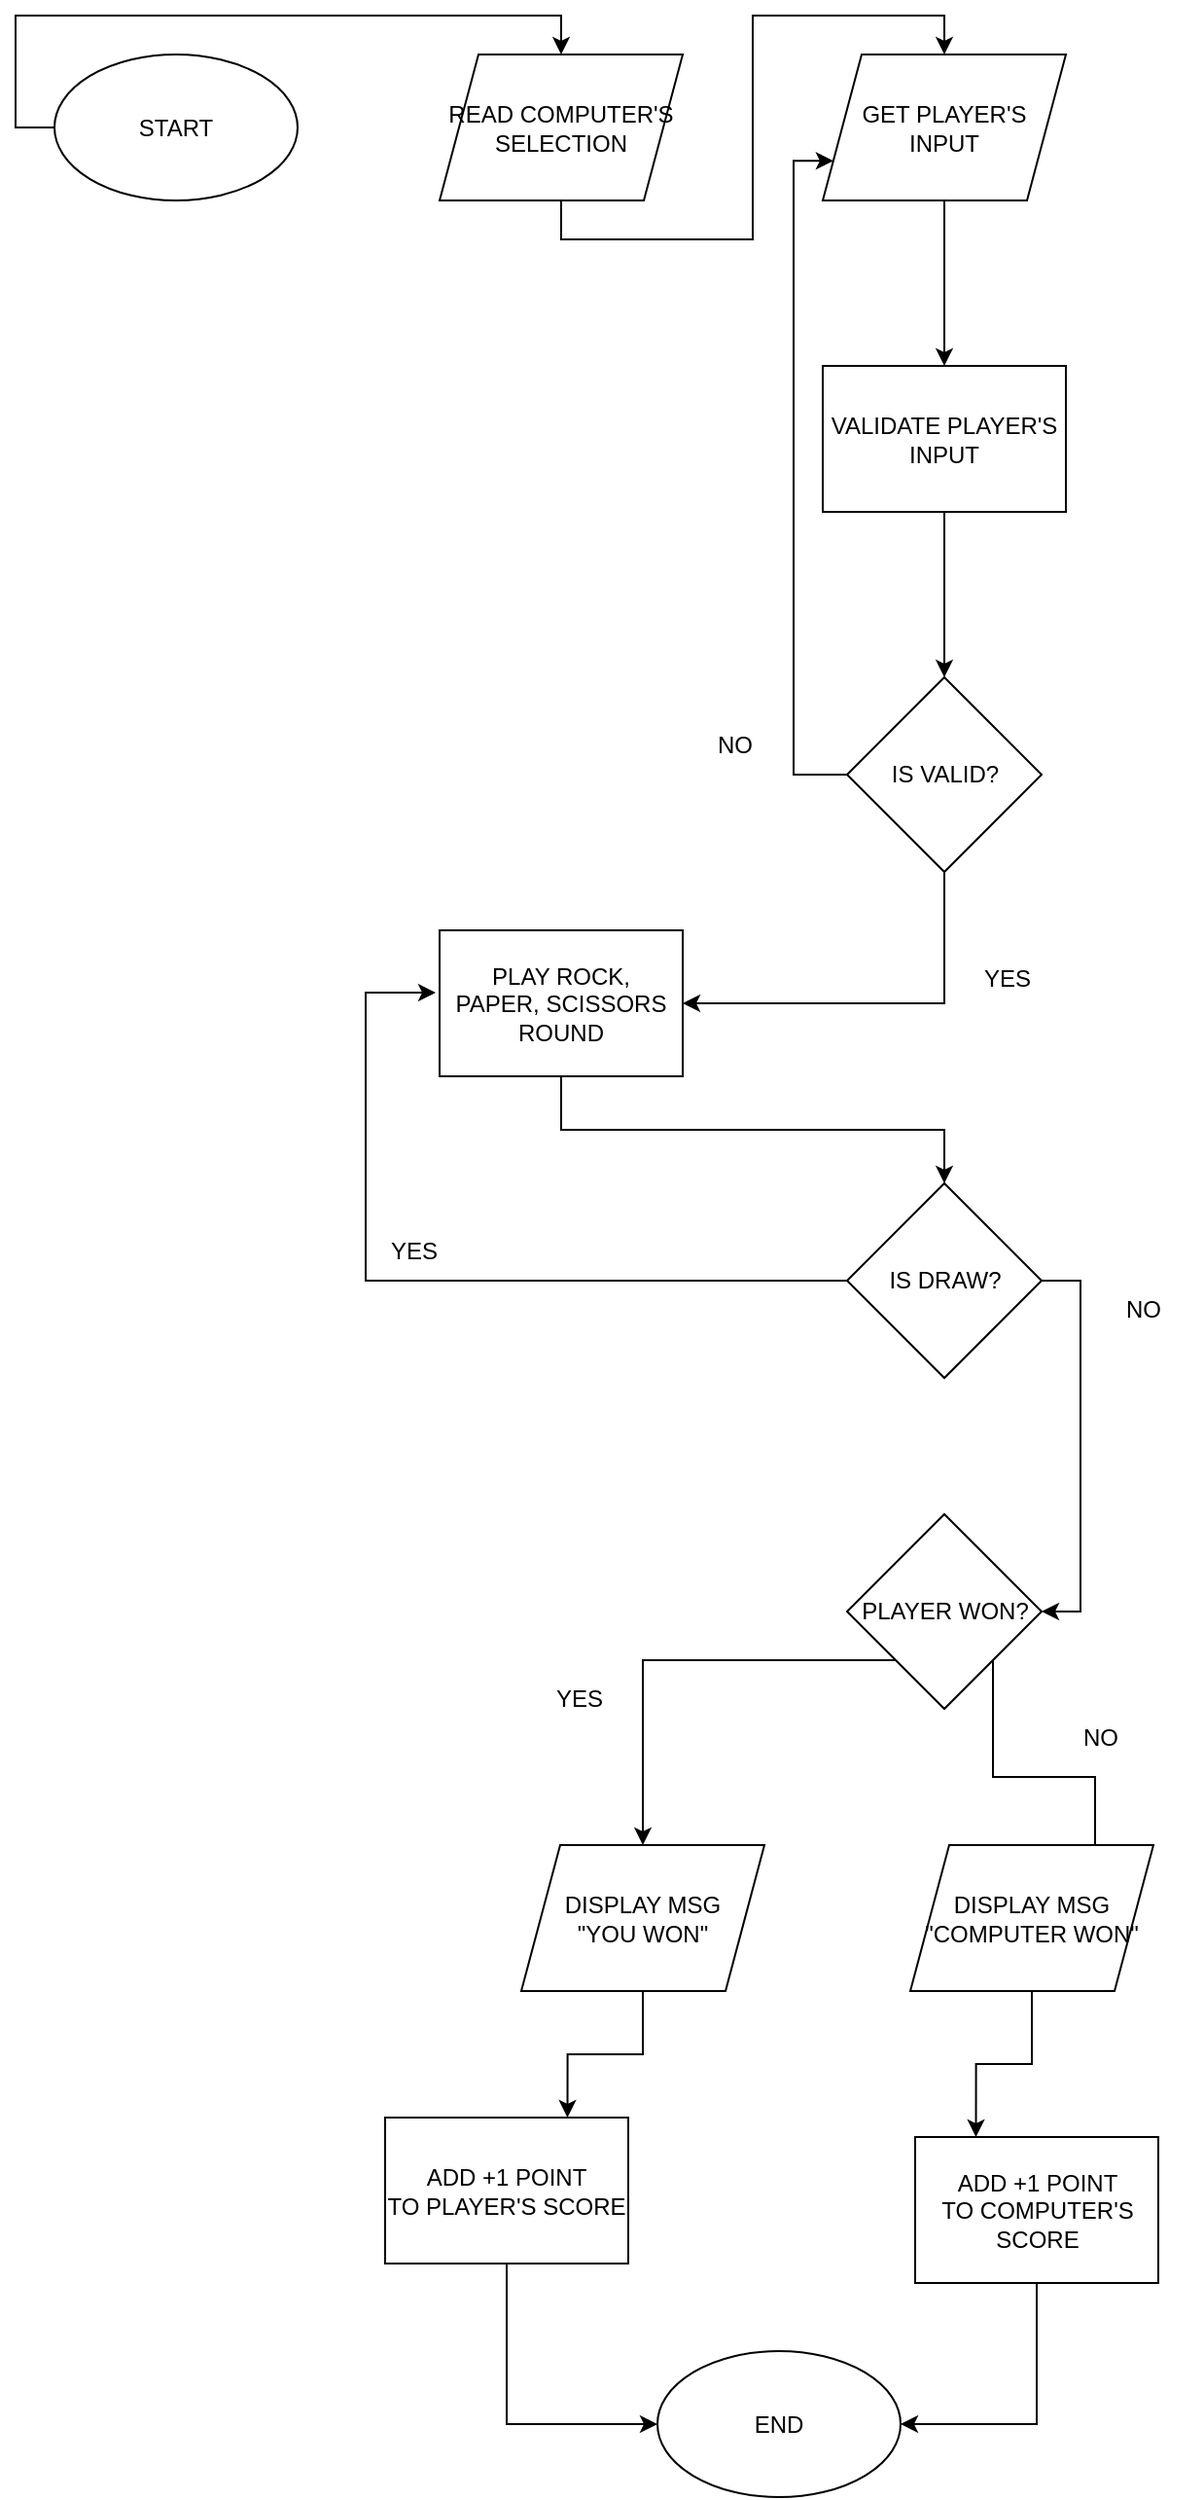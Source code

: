 <mxfile version="21.6.7" type="github">
  <diagram name="Page-1" id="ik-ZMRdw2IJW-sGduSAg">
    <mxGraphModel dx="2200" dy="1153" grid="1" gridSize="10" guides="1" tooltips="1" connect="1" arrows="1" fold="1" page="1" pageScale="1" pageWidth="850" pageHeight="1400" math="0" shadow="0">
      <root>
        <mxCell id="0" />
        <mxCell id="1" parent="0" />
        <mxCell id="KDOW9oVPouVbxf520zcc-30" style="edgeStyle=orthogonalEdgeStyle;rounded=0;orthogonalLoop=1;jettySize=auto;html=1;exitX=0;exitY=0.5;exitDx=0;exitDy=0;entryX=0.5;entryY=0;entryDx=0;entryDy=0;" edge="1" parent="1" source="KDOW9oVPouVbxf520zcc-22" target="KDOW9oVPouVbxf520zcc-27">
          <mxGeometry relative="1" as="geometry">
            <mxPoint x="560" y="77.5" as="targetPoint" />
          </mxGeometry>
        </mxCell>
        <mxCell id="KDOW9oVPouVbxf520zcc-22" value="START" style="ellipse;whiteSpace=wrap;html=1;" vertex="1" parent="1">
          <mxGeometry x="40" y="40" width="125" height="75" as="geometry" />
        </mxCell>
        <mxCell id="KDOW9oVPouVbxf520zcc-32" style="edgeStyle=orthogonalEdgeStyle;rounded=0;orthogonalLoop=1;jettySize=auto;html=1;exitX=0.5;exitY=1;exitDx=0;exitDy=0;" edge="1" parent="1" source="KDOW9oVPouVbxf520zcc-23" target="KDOW9oVPouVbxf520zcc-24">
          <mxGeometry relative="1" as="geometry" />
        </mxCell>
        <mxCell id="KDOW9oVPouVbxf520zcc-23" value="GET PLAYER&#39;S INPUT" style="shape=parallelogram;perimeter=parallelogramPerimeter;whiteSpace=wrap;html=1;fixedSize=1;" vertex="1" parent="1">
          <mxGeometry x="435" y="40" width="125" height="75" as="geometry" />
        </mxCell>
        <mxCell id="KDOW9oVPouVbxf520zcc-33" style="edgeStyle=orthogonalEdgeStyle;rounded=0;orthogonalLoop=1;jettySize=auto;html=1;exitX=0.5;exitY=1;exitDx=0;exitDy=0;entryX=0.5;entryY=0;entryDx=0;entryDy=0;" edge="1" parent="1" source="KDOW9oVPouVbxf520zcc-24" target="KDOW9oVPouVbxf520zcc-25">
          <mxGeometry relative="1" as="geometry" />
        </mxCell>
        <mxCell id="KDOW9oVPouVbxf520zcc-24" value="VALIDATE PLAYER&#39;S INPUT" style="rounded=0;whiteSpace=wrap;html=1;" vertex="1" parent="1">
          <mxGeometry x="435" y="200" width="125" height="75" as="geometry" />
        </mxCell>
        <mxCell id="KDOW9oVPouVbxf520zcc-34" style="edgeStyle=orthogonalEdgeStyle;rounded=0;orthogonalLoop=1;jettySize=auto;html=1;exitX=0;exitY=0.5;exitDx=0;exitDy=0;entryX=0;entryY=0.75;entryDx=0;entryDy=0;" edge="1" parent="1" source="KDOW9oVPouVbxf520zcc-25" target="KDOW9oVPouVbxf520zcc-23">
          <mxGeometry relative="1" as="geometry">
            <Array as="points">
              <mxPoint x="420" y="410" />
              <mxPoint x="420" y="95" />
            </Array>
          </mxGeometry>
        </mxCell>
        <mxCell id="KDOW9oVPouVbxf520zcc-66" style="edgeStyle=orthogonalEdgeStyle;rounded=0;orthogonalLoop=1;jettySize=auto;html=1;exitX=0.5;exitY=1;exitDx=0;exitDy=0;entryX=1;entryY=0.5;entryDx=0;entryDy=0;" edge="1" parent="1" source="KDOW9oVPouVbxf520zcc-25" target="KDOW9oVPouVbxf520zcc-36">
          <mxGeometry relative="1" as="geometry" />
        </mxCell>
        <mxCell id="KDOW9oVPouVbxf520zcc-25" value="IS VALID?" style="rhombus;whiteSpace=wrap;html=1;" vertex="1" parent="1">
          <mxGeometry x="447.5" y="360" width="100" height="100" as="geometry" />
        </mxCell>
        <mxCell id="KDOW9oVPouVbxf520zcc-31" style="edgeStyle=orthogonalEdgeStyle;rounded=0;orthogonalLoop=1;jettySize=auto;html=1;exitX=0.5;exitY=1;exitDx=0;exitDy=0;entryX=0.5;entryY=0;entryDx=0;entryDy=0;" edge="1" parent="1" source="KDOW9oVPouVbxf520zcc-27" target="KDOW9oVPouVbxf520zcc-23">
          <mxGeometry relative="1" as="geometry" />
        </mxCell>
        <mxCell id="KDOW9oVPouVbxf520zcc-27" value="READ COMPUTER&#39;S SELECTION" style="shape=parallelogram;perimeter=parallelogramPerimeter;whiteSpace=wrap;html=1;fixedSize=1;" vertex="1" parent="1">
          <mxGeometry x="238" y="40" width="125" height="75" as="geometry" />
        </mxCell>
        <mxCell id="KDOW9oVPouVbxf520zcc-35" value="NO" style="text;html=1;strokeColor=none;fillColor=none;align=center;verticalAlign=middle;whiteSpace=wrap;rounded=0;" vertex="1" parent="1">
          <mxGeometry x="360" y="380" width="60" height="30" as="geometry" />
        </mxCell>
        <mxCell id="KDOW9oVPouVbxf520zcc-43" style="edgeStyle=orthogonalEdgeStyle;rounded=0;orthogonalLoop=1;jettySize=auto;html=1;exitX=0.5;exitY=1;exitDx=0;exitDy=0;entryX=0.5;entryY=0;entryDx=0;entryDy=0;" edge="1" parent="1" source="KDOW9oVPouVbxf520zcc-36" target="KDOW9oVPouVbxf520zcc-41">
          <mxGeometry relative="1" as="geometry" />
        </mxCell>
        <mxCell id="KDOW9oVPouVbxf520zcc-36" value="PLAY ROCK,&lt;br&gt;PAPER, SCISSORS&lt;br&gt;ROUND" style="rounded=0;whiteSpace=wrap;html=1;" vertex="1" parent="1">
          <mxGeometry x="238" y="490" width="125" height="75" as="geometry" />
        </mxCell>
        <mxCell id="KDOW9oVPouVbxf520zcc-38" value="YES" style="text;html=1;strokeColor=none;fillColor=none;align=center;verticalAlign=middle;whiteSpace=wrap;rounded=0;" vertex="1" parent="1">
          <mxGeometry x="195" y="640" width="60" height="30" as="geometry" />
        </mxCell>
        <mxCell id="KDOW9oVPouVbxf520zcc-67" style="edgeStyle=orthogonalEdgeStyle;rounded=0;orthogonalLoop=1;jettySize=auto;html=1;exitX=0;exitY=0.5;exitDx=0;exitDy=0;entryX=-0.016;entryY=0.427;entryDx=0;entryDy=0;entryPerimeter=0;" edge="1" parent="1" source="KDOW9oVPouVbxf520zcc-41" target="KDOW9oVPouVbxf520zcc-36">
          <mxGeometry relative="1" as="geometry">
            <Array as="points">
              <mxPoint x="200" y="670" />
              <mxPoint x="200" y="522" />
            </Array>
          </mxGeometry>
        </mxCell>
        <mxCell id="KDOW9oVPouVbxf520zcc-68" style="edgeStyle=orthogonalEdgeStyle;rounded=0;orthogonalLoop=1;jettySize=auto;html=1;exitX=1;exitY=0.5;exitDx=0;exitDy=0;entryX=1;entryY=0.5;entryDx=0;entryDy=0;" edge="1" parent="1" source="KDOW9oVPouVbxf520zcc-41" target="KDOW9oVPouVbxf520zcc-47">
          <mxGeometry relative="1" as="geometry" />
        </mxCell>
        <mxCell id="KDOW9oVPouVbxf520zcc-41" value="IS DRAW?" style="rhombus;whiteSpace=wrap;html=1;" vertex="1" parent="1">
          <mxGeometry x="447.5" y="620" width="100" height="100" as="geometry" />
        </mxCell>
        <mxCell id="KDOW9oVPouVbxf520zcc-45" value="YES" style="text;html=1;strokeColor=none;fillColor=none;align=center;verticalAlign=middle;whiteSpace=wrap;rounded=0;" vertex="1" parent="1">
          <mxGeometry x="500" y="500" width="60" height="30" as="geometry" />
        </mxCell>
        <mxCell id="KDOW9oVPouVbxf520zcc-51" style="edgeStyle=orthogonalEdgeStyle;rounded=0;orthogonalLoop=1;jettySize=auto;html=1;exitX=0;exitY=1;exitDx=0;exitDy=0;entryX=0.5;entryY=0;entryDx=0;entryDy=0;" edge="1" parent="1" source="KDOW9oVPouVbxf520zcc-47" target="KDOW9oVPouVbxf520zcc-50">
          <mxGeometry relative="1" as="geometry" />
        </mxCell>
        <mxCell id="KDOW9oVPouVbxf520zcc-69" style="edgeStyle=orthogonalEdgeStyle;rounded=0;orthogonalLoop=1;jettySize=auto;html=1;exitX=1;exitY=1;exitDx=0;exitDy=0;entryX=0.76;entryY=0.133;entryDx=0;entryDy=0;entryPerimeter=0;" edge="1" parent="1" source="KDOW9oVPouVbxf520zcc-47" target="KDOW9oVPouVbxf520zcc-53">
          <mxGeometry relative="1" as="geometry" />
        </mxCell>
        <mxCell id="KDOW9oVPouVbxf520zcc-47" value="PLAYER WON?" style="rhombus;whiteSpace=wrap;html=1;" vertex="1" parent="1">
          <mxGeometry x="447.5" y="790" width="100" height="100" as="geometry" />
        </mxCell>
        <mxCell id="KDOW9oVPouVbxf520zcc-49" value="NO" style="text;html=1;strokeColor=none;fillColor=none;align=center;verticalAlign=middle;whiteSpace=wrap;rounded=0;" vertex="1" parent="1">
          <mxGeometry x="570" y="670" width="60" height="30" as="geometry" />
        </mxCell>
        <mxCell id="KDOW9oVPouVbxf520zcc-57" style="edgeStyle=orthogonalEdgeStyle;rounded=0;orthogonalLoop=1;jettySize=auto;html=1;exitX=0.5;exitY=1;exitDx=0;exitDy=0;entryX=0.75;entryY=0;entryDx=0;entryDy=0;" edge="1" parent="1" source="KDOW9oVPouVbxf520zcc-50" target="KDOW9oVPouVbxf520zcc-52">
          <mxGeometry relative="1" as="geometry" />
        </mxCell>
        <mxCell id="KDOW9oVPouVbxf520zcc-50" value="DISPLAY MSG &lt;br&gt;&quot;YOU WON&quot;" style="shape=parallelogram;perimeter=parallelogramPerimeter;whiteSpace=wrap;html=1;fixedSize=1;" vertex="1" parent="1">
          <mxGeometry x="280" y="960" width="125" height="75" as="geometry" />
        </mxCell>
        <mxCell id="KDOW9oVPouVbxf520zcc-61" style="edgeStyle=orthogonalEdgeStyle;rounded=0;orthogonalLoop=1;jettySize=auto;html=1;exitX=0.5;exitY=1;exitDx=0;exitDy=0;entryX=0;entryY=0.5;entryDx=0;entryDy=0;" edge="1" parent="1" source="KDOW9oVPouVbxf520zcc-52" target="KDOW9oVPouVbxf520zcc-60">
          <mxGeometry relative="1" as="geometry" />
        </mxCell>
        <mxCell id="KDOW9oVPouVbxf520zcc-52" value="ADD +1 POINT&lt;br&gt;TO PLAYER&#39;S SCORE" style="rounded=0;whiteSpace=wrap;html=1;" vertex="1" parent="1">
          <mxGeometry x="210" y="1100" width="125" height="75" as="geometry" />
        </mxCell>
        <mxCell id="KDOW9oVPouVbxf520zcc-56" style="edgeStyle=orthogonalEdgeStyle;rounded=0;orthogonalLoop=1;jettySize=auto;html=1;exitX=0.5;exitY=1;exitDx=0;exitDy=0;entryX=0.25;entryY=0;entryDx=0;entryDy=0;" edge="1" parent="1" source="KDOW9oVPouVbxf520zcc-53" target="KDOW9oVPouVbxf520zcc-54">
          <mxGeometry relative="1" as="geometry" />
        </mxCell>
        <mxCell id="KDOW9oVPouVbxf520zcc-53" value="DISPLAY MSG &lt;br&gt;&quot;COMPUTER WON&quot;" style="shape=parallelogram;perimeter=parallelogramPerimeter;whiteSpace=wrap;html=1;fixedSize=1;" vertex="1" parent="1">
          <mxGeometry x="480" y="960" width="125" height="75" as="geometry" />
        </mxCell>
        <mxCell id="KDOW9oVPouVbxf520zcc-62" style="edgeStyle=orthogonalEdgeStyle;rounded=0;orthogonalLoop=1;jettySize=auto;html=1;exitX=0.5;exitY=1;exitDx=0;exitDy=0;entryX=1;entryY=0.5;entryDx=0;entryDy=0;" edge="1" parent="1" source="KDOW9oVPouVbxf520zcc-54" target="KDOW9oVPouVbxf520zcc-60">
          <mxGeometry relative="1" as="geometry" />
        </mxCell>
        <mxCell id="KDOW9oVPouVbxf520zcc-54" value="ADD +1 POINT&lt;br&gt;TO COMPUTER&#39;S SCORE" style="rounded=0;whiteSpace=wrap;html=1;" vertex="1" parent="1">
          <mxGeometry x="482.5" y="1110" width="125" height="75" as="geometry" />
        </mxCell>
        <mxCell id="KDOW9oVPouVbxf520zcc-58" value="YES" style="text;html=1;strokeColor=none;fillColor=none;align=center;verticalAlign=middle;whiteSpace=wrap;rounded=0;" vertex="1" parent="1">
          <mxGeometry x="280" y="870" width="60" height="30" as="geometry" />
        </mxCell>
        <mxCell id="KDOW9oVPouVbxf520zcc-59" value="NO" style="text;html=1;strokeColor=none;fillColor=none;align=center;verticalAlign=middle;whiteSpace=wrap;rounded=0;" vertex="1" parent="1">
          <mxGeometry x="547.5" y="890" width="60" height="30" as="geometry" />
        </mxCell>
        <mxCell id="KDOW9oVPouVbxf520zcc-60" value="END" style="ellipse;whiteSpace=wrap;html=1;" vertex="1" parent="1">
          <mxGeometry x="350" y="1220" width="125" height="75" as="geometry" />
        </mxCell>
      </root>
    </mxGraphModel>
  </diagram>
</mxfile>
